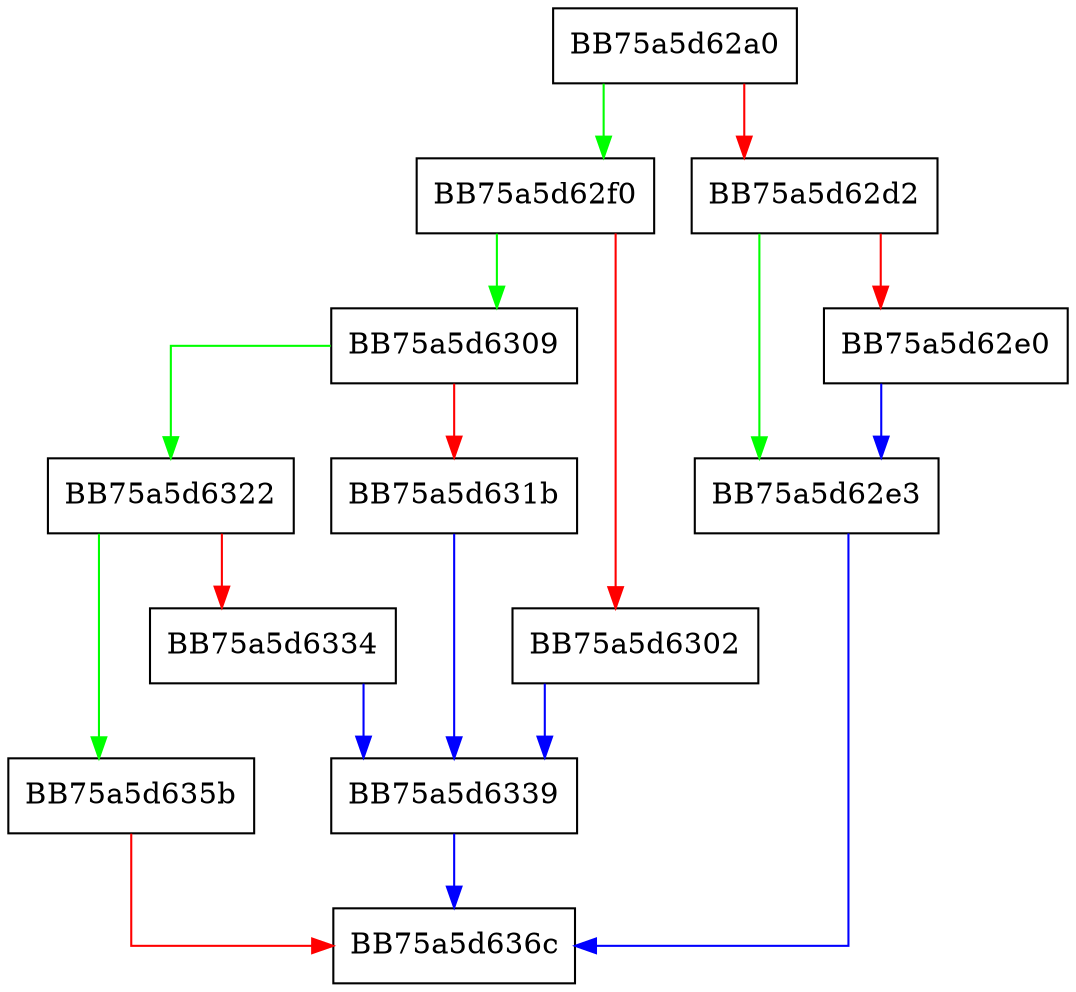 digraph getLocal {
  node [shape="box"];
  graph [splines=ortho];
  BB75a5d62a0 -> BB75a5d62f0 [color="green"];
  BB75a5d62a0 -> BB75a5d62d2 [color="red"];
  BB75a5d62d2 -> BB75a5d62e3 [color="green"];
  BB75a5d62d2 -> BB75a5d62e0 [color="red"];
  BB75a5d62e0 -> BB75a5d62e3 [color="blue"];
  BB75a5d62e3 -> BB75a5d636c [color="blue"];
  BB75a5d62f0 -> BB75a5d6309 [color="green"];
  BB75a5d62f0 -> BB75a5d6302 [color="red"];
  BB75a5d6302 -> BB75a5d6339 [color="blue"];
  BB75a5d6309 -> BB75a5d6322 [color="green"];
  BB75a5d6309 -> BB75a5d631b [color="red"];
  BB75a5d631b -> BB75a5d6339 [color="blue"];
  BB75a5d6322 -> BB75a5d635b [color="green"];
  BB75a5d6322 -> BB75a5d6334 [color="red"];
  BB75a5d6334 -> BB75a5d6339 [color="blue"];
  BB75a5d6339 -> BB75a5d636c [color="blue"];
  BB75a5d635b -> BB75a5d636c [color="red"];
}